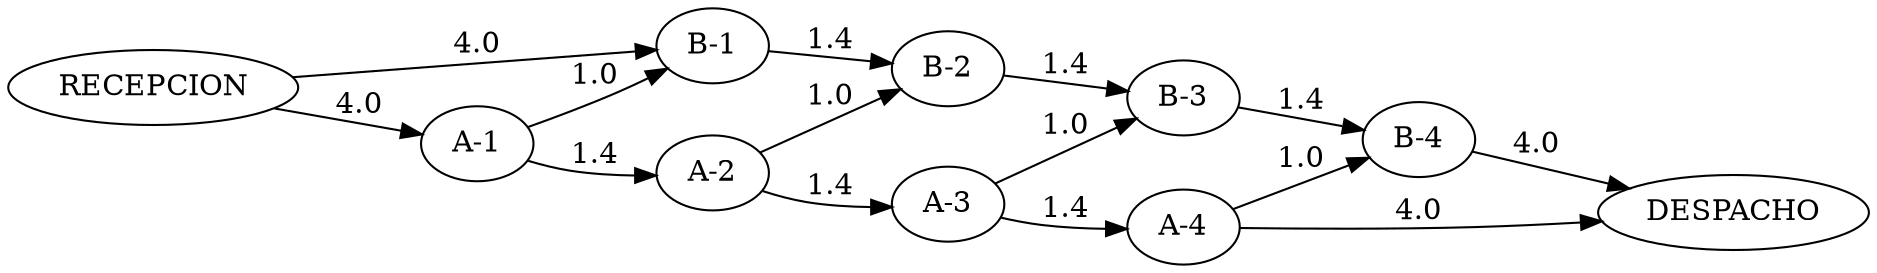 digraph G {
  rankdir=LR;
  1 [label="RECEPCION"];
  2 [label="DESPACHO"];
  20 [label="B-1"];
  21 [label="B-2"];
  22 [label="B-3"];
  23 [label="B-4"];
  10 [label="A-1"];
  11 [label="A-2"];
  12 [label="A-3"];
  13 [label="A-4"];
  1 -> 20 [label="4.0"];
  1 -> 10 [label="4.0"];
  20 -> 21 [label="1.4"];
  21 -> 22 [label="1.4"];
  22 -> 23 [label="1.4"];
  23 -> 2 [label="4.0"];
  10 -> 11 [label="1.4"];
  10 -> 20 [label="1.0"];
  11 -> 21 [label="1.0"];
  11 -> 12 [label="1.4"];
  12 -> 13 [label="1.4"];
  12 -> 22 [label="1.0"];
  13 -> 23 [label="1.0"];
  13 -> 2 [label="4.0"];
}
